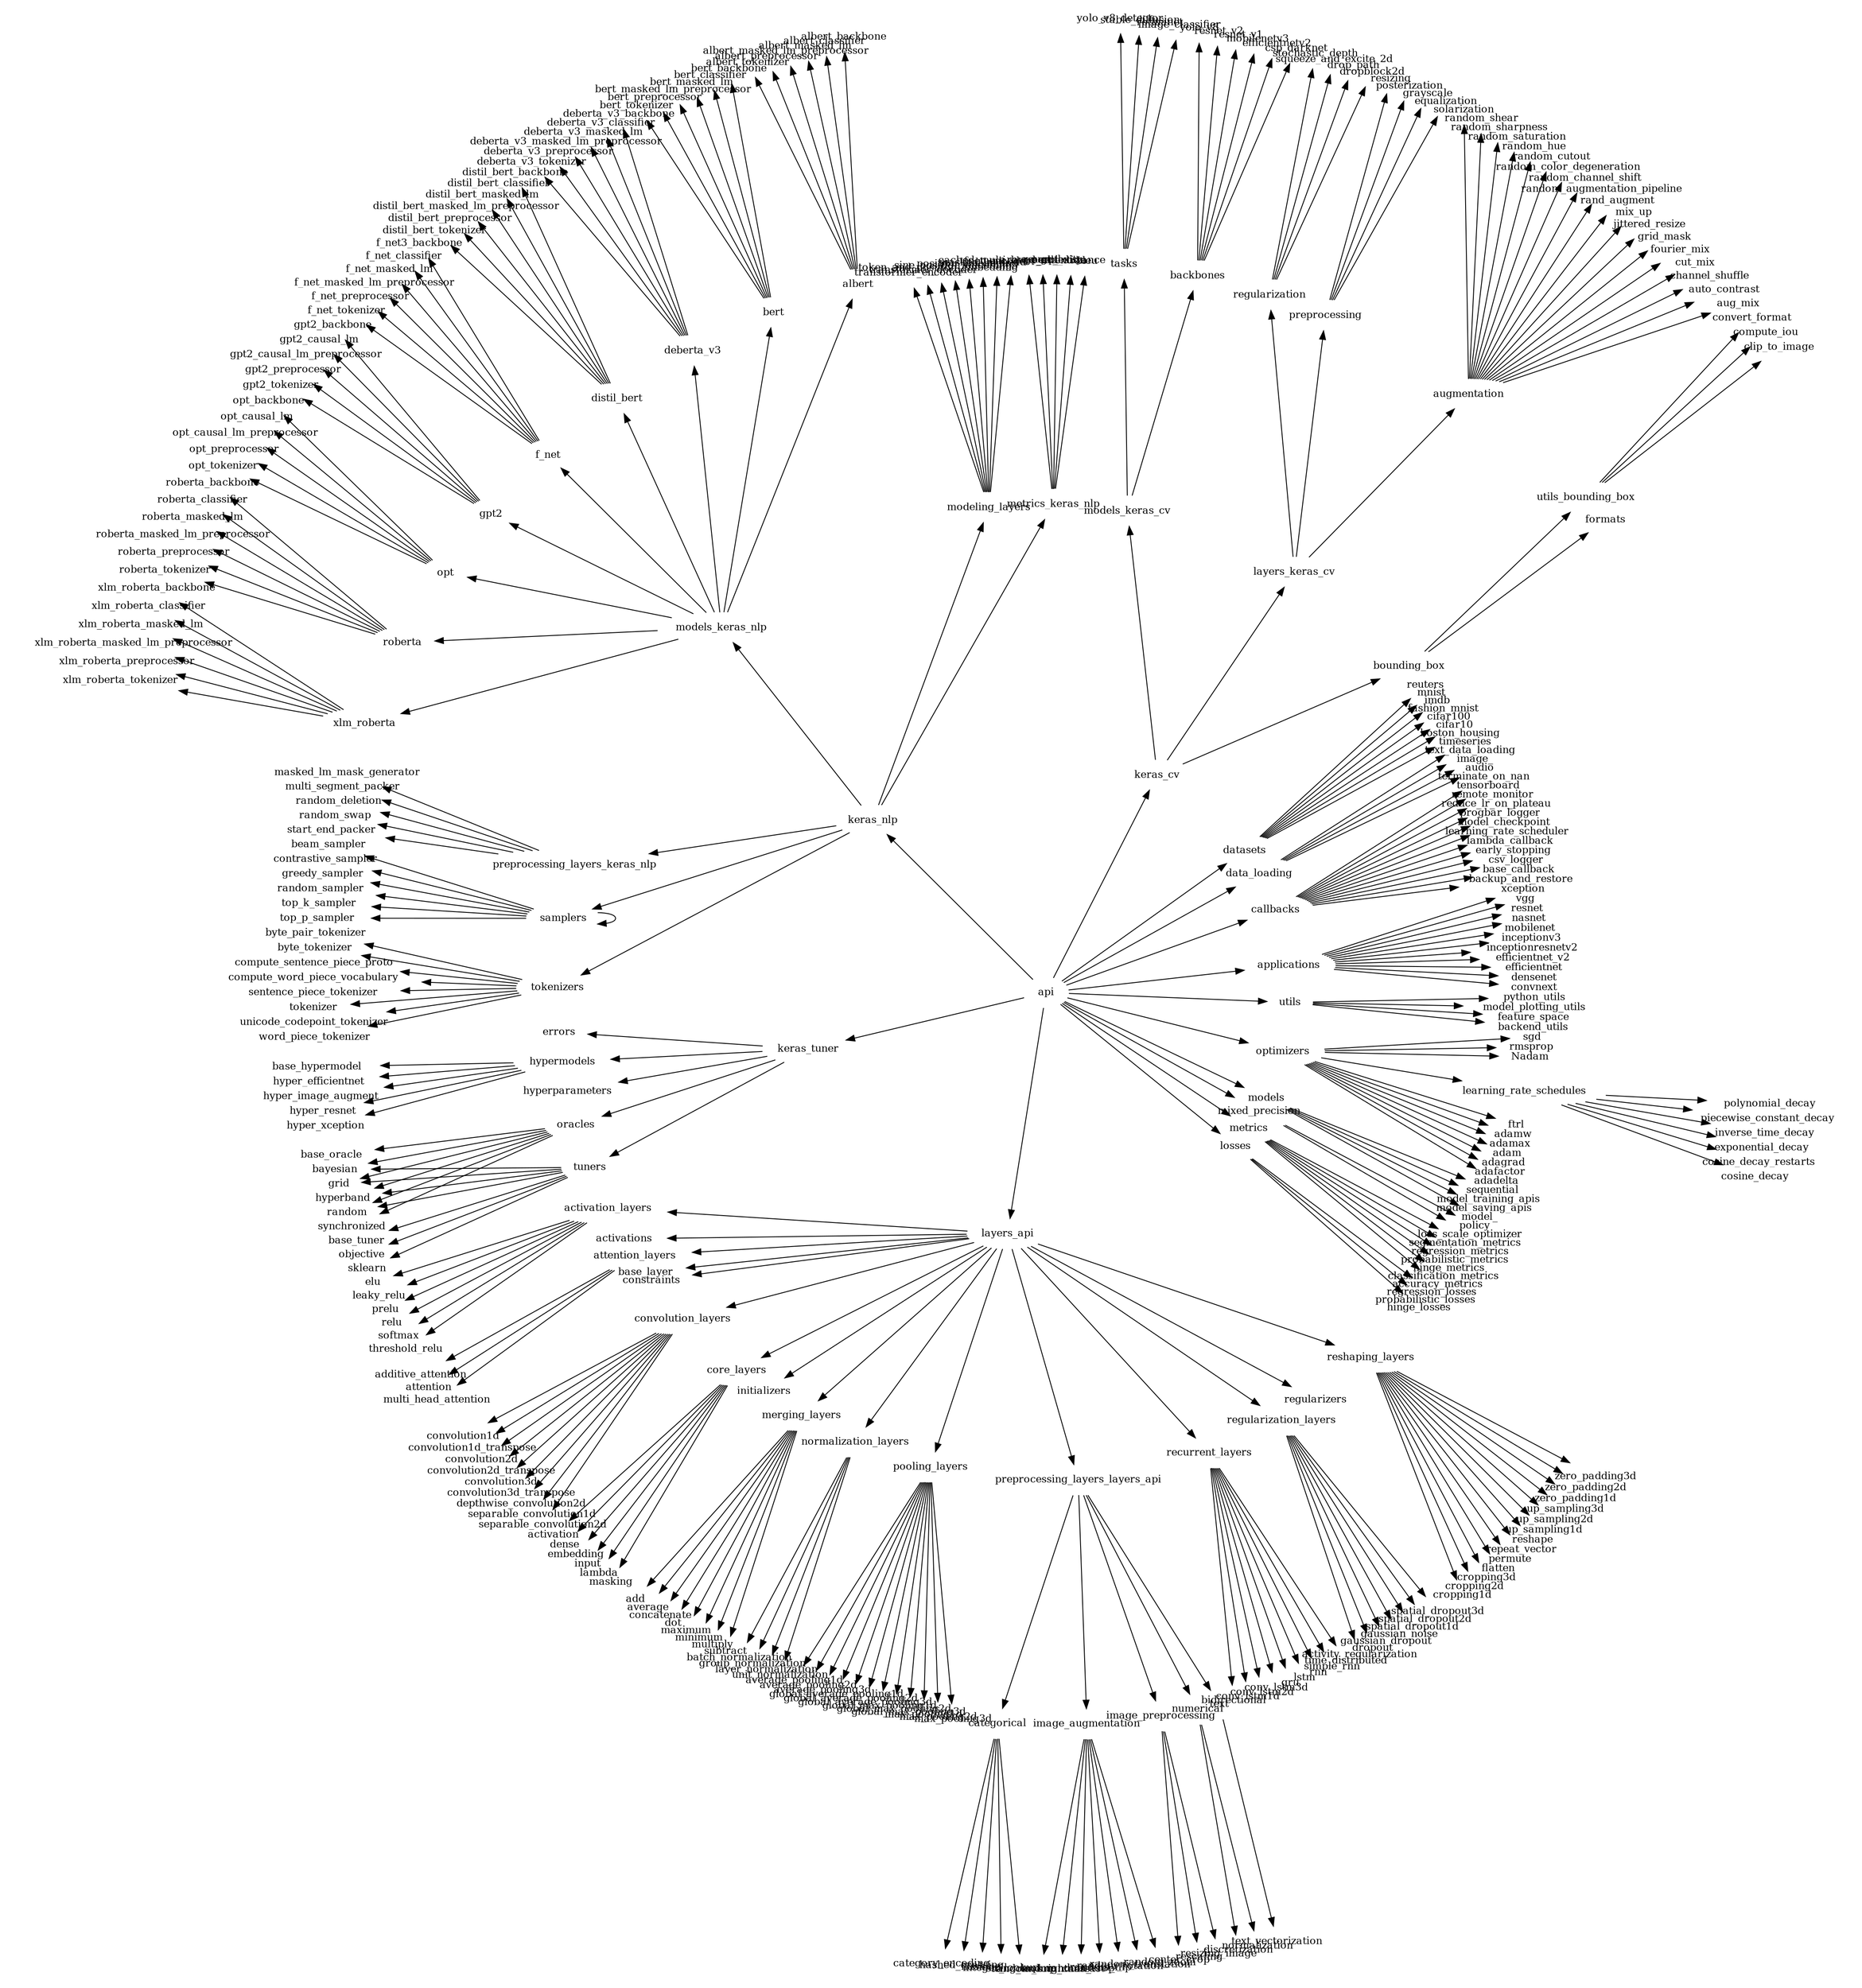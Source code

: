 digraph keras {
// Some renaming was done (mostly by adding suffixes)
// to avoid name collisions

layout=twopi;

ranksep=4;
ratio=auto;

accuracy_metrics [color=none,fontsize=12];
activation [color=none,fontsize=12];
activation_layers [color=none,fontsize=12];
activations [color=none,fontsize=12];
activity_regularization [color=none,fontsize=12];
adadelta [color=none,fontsize=12];
adafactor [color=none,fontsize=12];
adagrad [color=none,fontsize=12];
adam [color=none,fontsize=12];
adamax [color=none,fontsize=12];
adamw [color=none,fontsize=12];
add [color=none,fontsize=12];
additive_attention [color=none,fontsize=12];
albert [color=none,fontsize=12];
albert_backbone [color=none,fontsize=12];
albert_classifier [color=none,fontsize=12];
albert_masked_lm [color=none,fontsize=12];
albert_masked_lm_preprocessor [color=none,fontsize=12];
albert_preprocessor [color=none,fontsize=12];
albert_tokenizer [color=none,fontsize=12];
api [color=none,fontsize=12];
applications [color=none,fontsize=12];
attention [color=none,fontsize=12];
attention_layers [color=none,fontsize=12];
audio [color=none,fontsize=12];
augmentation [color=none,fontsize=12];
aug_mix [color=none,fontsize=12];
auto_contrast [color=none,fontsize=12];
average [color=none,fontsize=12];
average_pooling1d [color=none,fontsize=12];
average_pooling2d [color=none,fontsize=12];
average_pooling3d [color=none,fontsize=12];
backbones [color=none,fontsize=12];
backend_utils [color=none,fontsize=12];
backup_and_restore [color=none,fontsize=12];
base_callback [color=none,fontsize=12];
base_hypermodel [color=none,fontsize=12];
base_layer [color=none,fontsize=12];
base_oracle [color=none,fontsize=12];
base_tuner [color=none,fontsize=12];
batch_normalization [color=none,fontsize=12];
bayesian [color=none,fontsize=12];
beam_sampler [color=none,fontsize=12];
bert [color=none,fontsize=12];
bert_backbone [color=none,fontsize=12];
bert_classifier [color=none,fontsize=12];
bert_masked_lm [color=none,fontsize=12];
bert_masked_lm_preprocessor [color=none,fontsize=12];
bert_preprocessor [color=none,fontsize=12];
bert_tokenizer [color=none,fontsize=12];
bidirectional [color=none,fontsize=12];
bleu [color=none,fontsize=12];
boston_housing [color=none,fontsize=12];
bounding_box [color=none,fontsize=12];
byte_pair_tokenizer [color=none,fontsize=12];
byte_tokenizer [color=none,fontsize=12];
cached_multi_head_attention [color=none,fontsize=12];
callbacks [color=none,fontsize=12];
categorical [color=none,fontsize=12];
category_encoding [color=none,fontsize=12];
center_crop [color=none,fontsize=12];
channel_shuffle [color=none,fontsize=12];
cifar10 [color=none,fontsize=12];
cifar100 [color=none,fontsize=12];
classification_metrics [color=none,fontsize=12];
clip_to_image [color=none,fontsize=12];
compute_iou [color=none,fontsize=12];
compute_sentence_piece_proto [color=none,fontsize=12];
compute_word_piece_vocabulary [color=none,fontsize=12];
concatenate [color=none,fontsize=12];
constraints [color=none,fontsize=12];
contrastive_sampler [color=none,fontsize=12];
convert_format [color=none,fontsize=12];
conv_lstm1d [color=none,fontsize=12];
conv_lstm2d [color=none,fontsize=12];
conv_lstm3d [color=none,fontsize=12];
convnext [color=none,fontsize=12];
convolution1d [color=none,fontsize=12];
convolution1d_transpose [color=none,fontsize=12];
convolution2d [color=none,fontsize=12];
convolution2d_transpose [color=none,fontsize=12];
convolution3d [color=none,fontsize=12];
convolution3d_transpose [color=none,fontsize=12];
convolution_layers [color=none,fontsize=12];
core_layers [color=none,fontsize=12];
cosine_decay [color=none,fontsize=12];
cosine_decay_restarts [color=none,fontsize=12];
cropping1d [color=none,fontsize=12];
cropping2d [color=none,fontsize=12];
cropping3d [color=none,fontsize=12];
csp_darknet [color=none,fontsize=12];
csv_logger [color=none,fontsize=12];
cut_mix [color=none,fontsize=12];
data_loading [color=none,fontsize=12];
datasets [color=none,fontsize=12];
deberta_v3 [color=none,fontsize=12];
deberta_v3_backbone [color=none,fontsize=12];
deberta_v3_classifier [color=none,fontsize=12];
deberta_v3_masked_lm [color=none,fontsize=12];
deberta_v3_masked_lm_preprocessor [color=none,fontsize=12];
deberta_v3_preprocessor [color=none,fontsize=12];
deberta_v3_tokenizer [color=none,fontsize=12];
dense [color=none,fontsize=12];
densenet [color=none,fontsize=12];
depthwise_convolution2d [color=none,fontsize=12];
discretization [color=none,fontsize=12];
distil_bert [color=none,fontsize=12];
distil_bert_backbone [color=none,fontsize=12];
distil_bert_classifier [color=none,fontsize=12];
distil_bert_masked_lm [color=none,fontsize=12];
distil_bert_masked_lm_preprocessor [color=none,fontsize=12];
distil_bert_preprocessor [color=none,fontsize=12];
distil_bert_tokenizer [color=none,fontsize=12];
dot [color=none,fontsize=12];
dropblock2d [color=none,fontsize=12];
dropout [color=none,fontsize=12];
drop_path [color=none,fontsize=12];
early_stopping [color=none,fontsize=12];
edit_distance [color=none,fontsize=12];
efficientnet [color=none,fontsize=12];
efficientnet_v2 [color=none,fontsize=12];
efficientnetv2 [color=none,fontsize=12];
elu [color=none,fontsize=12];
embedding [color=none,fontsize=12];
equalization [color=none,fontsize=12];
errors [color=none,fontsize=12];
exponential_decay [color=none,fontsize=12];
fashion_mnist [color=none,fontsize=12];
feature_space [color=none,fontsize=12];
flatten [color=none,fontsize=12];
f_net [color=none,fontsize=12];
f_net3_backbone [color=none,fontsize=12];
f_net_classifier [color=none,fontsize=12];
fnet_encoder [color=none,fontsize=12];
f_net_masked_lm [color=none,fontsize=12];
f_net_masked_lm_preprocessor [color=none,fontsize=12];
f_net_preprocessor [color=none,fontsize=12];
f_net_tokenizer [color=none,fontsize=12];
formats [color=none,fontsize=12];
fourier_mix [color=none,fontsize=12];
ftrl [color=none,fontsize=12];
gaussian_dropout [color=none,fontsize=12];
gaussian_noise [color=none,fontsize=12];
global_average_pooling1d [color=none,fontsize=12];
global_average_pooling2d [color=none,fontsize=12];
global_average_pooling3d [color=none,fontsize=12];
global_max_pooling1d [color=none,fontsize=12];
global_max_pooling2d [color=none,fontsize=12];
global_max_pooling3d [color=none,fontsize=12];
gpt2 [color=none,fontsize=12];
gpt2_backbone [color=none,fontsize=12];
gpt2_causal_lm [color=none,fontsize=12];
gpt2_causal_lm_preprocessor [color=none,fontsize=12];
gpt2_preprocessor [color=none,fontsize=12];
gpt2_tokenizer [color=none,fontsize=12];
grayscale [color=none,fontsize=12];
greedy_sampler [color=none,fontsize=12];
grid [color=none,fontsize=12];
grid_mask [color=none,fontsize=12];
group_normalization [color=none,fontsize=12];
gru [color=none,fontsize=12];
hashed_crossing [color=none,fontsize=12];
hashing [color=none,fontsize=12];
hinge_losses [color=none,fontsize=12];
hinge_metrics [color=none,fontsize=12];
hyperband [color=none,fontsize=12];
hyper_efficientnet [color=none,fontsize=12];
hyper_image_augment [color=none,fontsize=12];
hypermodels [color=none,fontsize=12];
hyperparameters [color=none,fontsize=12];
hyper_resnet [color=none,fontsize=12];
hyper_xception [color=none,fontsize=12];
image_ [color=none,fontsize=12];
image_augmentation [color=none,fontsize=12];
image_classifier [color=none,fontsize=12];
image_preprocessing [color=none,fontsize=12];
imdb [color=none,fontsize=12];
inceptionresnetv2 [color=none,fontsize=12];
inceptionv3 [color=none,fontsize=12];
initializers [color=none,fontsize=12];
input [color=none,fontsize=12];
integer_lookup [color=none,fontsize=12];
inverse_time_decay [color=none,fontsize=12];
jittered_resize [color=none,fontsize=12];
keras_cv [color=none,fontsize=12];
keras_nlp [color=none,fontsize=12];
keras_tuner [color=none,fontsize=12];
lambda [color=none,fontsize=12];
lambda_callback [color=none,fontsize=12];
layer_normalization [color=none,fontsize=12];
layers_api [color=none,fontsize=12];
layers_keras_cv [color=none,fontsize=12];
leaky_relu [color=none,fontsize=12];
learning_rate_scheduler [color=none,fontsize=12];
learning_rate_schedules [color=none,fontsize=12];
losses [color=none,fontsize=12];
loss_scale_optimizer [color=none,fontsize=12];
lstm [color=none,fontsize=12];
masked_lm_head [color=none,fontsize=12];
masked_lm_mask_generator [color=none,fontsize=12];
masking [color=none,fontsize=12];
maximum [color=none,fontsize=12];
max_pooling1d [color=none,fontsize=12];
max_pooling2d [color=none,fontsize=12];
max_pooling3d [color=none,fontsize=12];
merging_layers [color=none,fontsize=12];
metrics [color=none,fontsize=12];
metrics_keras_nlp [color=none,fontsize=12];
minimum [color=none,fontsize=12];
mixed_precision [color=none,fontsize=12];
mix_up [color=none,fontsize=12];
mnist [color=none,fontsize=12];
mobilenet [color=none,fontsize=12];
mobilenetv3 [color=none,fontsize=12];
model_ [color=none,fontsize=12];
model_checkpoint [color=none,fontsize=12];
modeling_layers [color=none,fontsize=12];
model_plotting_utils [color=none,fontsize=12];
models [color=none,fontsize=12];
models_keras_cv [color=none,fontsize=12];
models_keras_nlp [color=none,fontsize=12];
model_saving_apis [color=none,fontsize=12];
model_training_apis [color=none,fontsize=12];
multi_head_attention [color=none,fontsize=12];
multiply [color=none,fontsize=12];
multi_segment_packer [color=none,fontsize=12];
Nadam [color=none,fontsize=12];
nasnet [color=none,fontsize=12];
normalization [color=none,fontsize=12];
normalization_layers [color=none,fontsize=12];
numerical [color=none,fontsize=12];
objective [color=none,fontsize=12];
opt [color=none,fontsize=12];
opt_backbone [color=none,fontsize=12];
opt_causal_lm [color=none,fontsize=12];
opt_causal_lm_preprocessor [color=none,fontsize=12];
optimizers [color=none,fontsize=12];
opt_preprocessor [color=none,fontsize=12];
opt_tokenizer [color=none,fontsize=12];
oracles [color=none,fontsize=12];
permute [color=none,fontsize=12];
perplexity [color=none,fontsize=12];
piecewise_constant_decay [color=none,fontsize=12];
policy [color=none,fontsize=12];
polynomial_decay [color=none,fontsize=12];
pooling_layers [color=none,fontsize=12];
position_embedding [color=none,fontsize=12];
posterization [color=none,fontsize=12];
prelu [color=none,fontsize=12];
preprocessing [color=none,fontsize=12];
preprocessing_layers_keras_nlp [color=none,fontsize=12];
preprocessing_layers_layers_api [color=none,fontsize=12];
probabilistic_losses [color=none,fontsize=12];
probabilistic_metrics [color=none,fontsize=12];
progbar_logger [color=none,fontsize=12];
python_utils [color=none,fontsize=12];
rand_augment [color=none,fontsize=12];
random [color=none,fontsize=12];
random_augmentation_pipeline [color=none,fontsize=12];
random_brightness [color=none,fontsize=12];
random_channel_shift [color=none,fontsize=12];
random_color_degeneration [color=none,fontsize=12];
random_contrast [color=none,fontsize=12];
random_crop [color=none,fontsize=12];
random_cutout [color=none,fontsize=12];
random_deletion [color=none,fontsize=12];
random_flip [color=none,fontsize=12];
random_hue [color=none,fontsize=12];
random_rotation [color=none,fontsize=12];
random_sampler [color=none,fontsize=12];
random_saturation [color=none,fontsize=12];
random_sharpness [color=none,fontsize=12];
random_shear [color=none,fontsize=12];
random_swap [color=none,fontsize=12];
random_translation [color=none,fontsize=12];
random_zoom [color=none,fontsize=12];
recurrent_layers [color=none,fontsize=12];
reduce_lr_on_plateau [color=none,fontsize=12];
regression_losses [color=none,fontsize=12];
regression_metrics [color=none,fontsize=12];
regularization [color=none,fontsize=12];
regularization_layers [color=none,fontsize=12];
regularizers [color=none,fontsize=12];
relu [color=none,fontsize=12];
remote_monitor [color=none,fontsize=12];
repeat_vector [color=none,fontsize=12];
rescaling [color=none,fontsize=12];
reshape [color=none,fontsize=12];
reshaping_layers [color=none,fontsize=12];
resizing [color=none,fontsize=12];
resizing_image [color=none,fontsize=12];
resnet [color=none,fontsize=12];
resnet_v1 [color=none,fontsize=12];
resnet_v2 [color=none,fontsize=12];
retinanet [color=none,fontsize=12];
reuters [color=none,fontsize=12];
rmsprop [color=none,fontsize=12];
rnn [color=none,fontsize=12];
roberta [color=none,fontsize=12];
roberta_backbone [color=none,fontsize=12];
roberta_classifier [color=none,fontsize=12];
roberta_masked_lm [color=none,fontsize=12];
roberta_masked_lm_preprocessor [color=none,fontsize=12];
roberta_preprocessor [color=none,fontsize=12];
roberta_tokenizer [color=none,fontsize=12];
rouge_l [color=none,fontsize=12];
rouge_n [color=none,fontsize=12];
samplers [color=none,fontsize=12];
segmentation_metrics [color=none,fontsize=12];
sentence_piece_tokenizer [color=none,fontsize=12];
separable_convolution1d [color=none,fontsize=12];
separable_convolution2d [color=none,fontsize=12];
sequential [color=none,fontsize=12];
sgd [color=none,fontsize=12];
simple_rnn [color=none,fontsize=12];
sine_position_encoding [color=none,fontsize=12];
sklearn [color=none,fontsize=12];
softmax [color=none,fontsize=12];
solarization [color=none,fontsize=12];
spatial_dropout1d [color=none,fontsize=12];
spatial_dropout2d [color=none,fontsize=12];
spatial_dropout3d [color=none,fontsize=12];
squeeze_and_excite_2d [color=none,fontsize=12];
stable_diffusion [color=none,fontsize=12];
start_end_packer [color=none,fontsize=12];
stochastic_depth [color=none,fontsize=12];
string_lookup [color=none,fontsize=12];
subtract [color=none,fontsize=12];
synchronized [color=none,fontsize=12];
tasks [color=none,fontsize=12];
tensorboard [color=none,fontsize=12];
terminate_on_nan [color=none,fontsize=12];
text [color=none,fontsize=12];
text_data_loading [color=none,fontsize=12];
text_vectorization [color=none,fontsize=12];
threshold_relu [color=none,fontsize=12];
time_distributed [color=none,fontsize=12];
timeseries [color=none,fontsize=12];
token_and_position_embedding [color=none,fontsize=12];
tokenizer [color=none,fontsize=12];
tokenizers [color=none,fontsize=12];
top_k_sampler [color=none,fontsize=12];
top_p_sampler [color=none,fontsize=12];
transformer_decoder [color=none,fontsize=12];
transformer_encoder [color=none,fontsize=12];
tuners [color=none,fontsize=12];
unicode_codepoint_tokenizer [color=none,fontsize=12];
unit_normalization [color=none,fontsize=12];
up_sampling1d [color=none,fontsize=12];
up_sampling2d [color=none,fontsize=12];
up_sampling3d [color=none,fontsize=12];
utils [color=none,fontsize=12];
utils_bounding_box [color=none,fontsize=12];
vgg [color=none,fontsize=12];
word_piece_tokenizer [color=none,fontsize=12];
xception [color=none,fontsize=12];
xlm_roberta [color=none,fontsize=12];
xlm_roberta_backbone [color=none,fontsize=12];
xlm_roberta_classifier [color=none,fontsize=12];
xlm_roberta_masked_lm [color=none,fontsize=12];
xlm_roberta_masked_lm_preprocessor [color=none,fontsize=12];
xlm_roberta_preprocessor [color=none,fontsize=12];
xlm_roberta_tokenizer [color=none,fontsize=12];
yolo_v8 [color=none,fontsize=12];
yolo_v8_detector [color=none,fontsize=12];
zero_padding1d [color=none,fontsize=12];
zero_padding2d [color=none,fontsize=12];
zero_padding3d [color=none,fontsize=12];

activation_layers -> elu [weight=2];
activation_layers -> leaky_relu [weight=2];
activation_layers -> prelu [weight=2];
activation_layers -> relu [weight=2];
activation_layers -> softmax [weight=2];
activation_layers -> threshold_relu [weight=2];
albert -> albert_backbone [weight=1];
albert -> albert_classifier [weight=1];
albert -> albert_masked_lm_preprocessor [weight=1];
albert -> albert_masked_lm [weight=1];
albert -> albert_preprocessor [weight=1];
albert -> albert_tokenizer [weight=1];
api -> applications [weight=4];
api -> callbacks [weight=4];
api -> data_loading [weight=4];
api -> datasets [weight=4];
api -> keras_cv [weight=4];
api -> keras_nlp [weight=4];
api -> keras_tuner [weight=4];
api -> layers_api [weight=4];
api -> losses [weight=4];
api -> metrics [weight=4];
api -> mixed_precision [weight=4];
api -> models [weight=4];
api -> optimizers [weight=4];
api -> utils [weight=4];
applications -> convnext [weight=3];
applications -> densenet [weight=3];
applications -> efficientnet_v2 [weight=3];
applications -> efficientnet [weight=3];
applications -> inceptionresnetv2 [weight=3];
applications -> inceptionv3 [weight=3];
applications -> mobilenet [weight=3];
applications -> nasnet [weight=3];
applications -> resnet [weight=3];
applications -> vgg [weight=3];
applications -> xception [weight=3];
attention_layers -> additive_attention [weight=2];
attention_layers -> attention [weight=2];
attention_layers -> multi_head_attention [weight=2];
augmentation -> aug_mix [weight=1];
augmentation -> auto_contrast [weight=1];
augmentation -> channel_shuffle [weight=1];
augmentation -> cut_mix [weight=1];
augmentation -> fourier_mix [weight=1];
augmentation -> grid_mask [weight=1];
augmentation -> jittered_resize [weight=1];
augmentation -> mix_up [weight=1];
augmentation -> rand_augment [weight=1];
augmentation -> random_augmentation_pipeline [weight=1];
augmentation -> random_channel_shift [weight=1];
augmentation -> random_color_degeneration [weight=1];
augmentation -> random_cutout [weight=1];
augmentation -> random_hue [weight=1];
augmentation -> random_saturation [weight=1];
augmentation -> random_sharpness [weight=1];
augmentation -> random_shear [weight=1];
augmentation -> solarization [weight=1];
backbones -> csp_darknet [weight=1];
backbones -> efficientnetv2 [weight=1];
backbones -> mobilenetv3 [weight=1];
backbones -> resnet_v1 [weight=1];
backbones -> resnet_v2 [weight=1];
backbones -> yolo_v8 [weight=1];
bert -> bert_backbone [weight=1];
bert -> bert_classifier [weight=1];
bert -> bert_masked_lm_preprocessor [weight=1];
bert -> bert_masked_lm [weight=1];
bert -> bert_preprocessor [weight=1];
bert -> bert_tokenizer [weight=1];
bounding_box -> formats [weight=2];
bounding_box -> utils_bounding_box [weight=2];
callbacks -> backup_and_restore [weight=3];
callbacks -> base_callback [weight=3];
callbacks -> csv_logger [weight=3];
callbacks -> early_stopping [weight=3];
callbacks -> lambda_callback [weight=3];
callbacks -> learning_rate_scheduler [weight=3];
callbacks -> model_checkpoint [weight=3];
callbacks -> progbar_logger [weight=3];
callbacks -> reduce_lr_on_plateau [weight=3];
callbacks -> remote_monitor [weight=3];
callbacks -> tensorboard [weight=3];
callbacks -> terminate_on_nan [weight=3];
categorical -> category_encoding [weight=1];
categorical -> hashed_crossing [weight=1];
categorical -> hashing [weight=1];
categorical -> integer_lookup [weight=1];
categorical -> string_lookup [weight=1];
convolution_layers -> convolution1d_transpose [weight=2];
convolution_layers -> convolution1d [weight=2];
convolution_layers -> convolution2d_transpose [weight=2];
convolution_layers -> convolution2d [weight=2];
convolution_layers -> convolution3d_transpose [weight=2];
convolution_layers -> convolution3d [weight=2];
convolution_layers -> depthwise_convolution2d [weight=2];
convolution_layers -> separable_convolution1d [weight=2];
convolution_layers -> separable_convolution2d [weight=2];
core_layers -> activation [weight=2];
core_layers -> dense [weight=2];
core_layers -> embedding [weight=2];
core_layers -> input [weight=2];
core_layers -> lambda [weight=2];
core_layers -> masking [weight=2];
data_loading -> audio [weight=3];
data_loading -> image_ [weight=3];
data_loading -> text_data_loading [weight=3];
data_loading -> timeseries [weight=3];
datasets -> boston_housing [weight=3];
datasets -> cifar100 [weight=3];
datasets -> cifar10 [weight=3];
datasets -> fashion_mnist [weight=3];
datasets -> imdb [weight=3];
datasets -> mnist [weight=3];
datasets -> reuters [weight=3];
deberta_v3 -> deberta_v3_backbone [weight=1];
deberta_v3 -> deberta_v3_classifier [weight=1];
deberta_v3 -> deberta_v3_masked_lm_preprocessor [weight=1];
deberta_v3 -> deberta_v3_masked_lm [weight=1];
deberta_v3 -> deberta_v3_preprocessor [weight=1];
deberta_v3 -> deberta_v3_tokenizer [weight=1];
distil_bert -> distil_bert_backbone [weight=1];
distil_bert -> distil_bert_classifier [weight=1];
distil_bert -> distil_bert_masked_lm_preprocessor [weight=1];
distil_bert -> distil_bert_masked_lm [weight=1];
distil_bert -> distil_bert_preprocessor [weight=1];
distil_bert -> distil_bert_tokenizer [weight=1];
f_net -> f_net3_backbone [weight=1];
f_net -> f_net_classifier [weight=1];
f_net -> f_net_masked_lm_preprocessor [weight=1];
f_net -> f_net_masked_lm [weight=1];
f_net -> f_net_preprocessor [weight=1];
f_net -> f_net_tokenizer [weight=1];
gpt2 -> gpt2_backbone [weight=1];
gpt2 -> gpt2_causal_lm_preprocessor [weight=1];
gpt2 -> gpt2_causal_lm [weight=1];
gpt2 -> gpt2_preprocessor [weight=1];
gpt2 -> gpt2_tokenizer [weight=1];
hypermodels -> base_hypermodel [weight=2];
hypermodels -> hyper_efficientnet [weight=2];
hypermodels -> hyper_image_augment [weight=2];
hypermodels -> hyper_resnet [weight=2];
hypermodels -> hyper_xception [weight=2];
image_augmentation -> random_brightness [weight=1];
image_augmentation -> random_contrast [weight=1];
image_augmentation -> random_crop [weight=1];
image_augmentation -> random_flip [weight=1];
image_augmentation -> random_rotation [weight=1];
image_augmentation -> random_translation [weight=1];
image_augmentation -> random_zoom [weight=1];
image_preprocessing -> center_crop [weight=1];
image_preprocessing -> rescaling [weight=1];
image_preprocessing -> resizing_image [weight=1];
keras_cv -> bounding_box [weight=3];
keras_cv -> layers_keras_cv [weight=3];
keras_cv -> models_keras_cv [weight=3];
keras_nlp -> metrics_keras_nlp [weight=3];
keras_nlp -> modeling_layers [weight=3];
keras_nlp -> models_keras_nlp [weight=3];
keras_nlp -> preprocessing_layers_keras_nlp [weight=3];
keras_nlp -> samplers [weight=3];
keras_nlp -> tokenizers [weight=3];
keras_tuner -> errors [weight=3];
keras_tuner -> hypermodels [weight=3];
keras_tuner -> hyperparameters [weight=3];
keras_tuner -> oracles [weight=3];
keras_tuner -> tuners [weight=3];
layers_api -> activation_layers [weight=3];
layers_api -> activations [weight=3];
layers_api -> attention_layers [weight=3];
layers_api -> base_layer [weight=3];
layers_api -> constraints [weight=3];
layers_api -> convolution_layers [weight=3];
layers_api -> core_layers [weight=3];
layers_api -> initializers [weight=3];
layers_api -> merging_layers [weight=3];
layers_api -> normalization_layers [weight=3];
layers_api -> pooling_layers [weight=3];
layers_api -> preprocessing_layers_layers_api [weight=3];
layers_api -> recurrent_layers [weight=3];
layers_api -> regularization_layers [weight=3];
layers_api -> regularizers [weight=3];
layers_api -> reshaping_layers [weight=3];
layers_keras_cv -> augmentation [weight=2];
layers_keras_cv -> preprocessing [weight=2];
layers_keras_cv -> regularization [weight=2];
learning_rate_schedules -> cosine_decay_restarts [weight=2];
learning_rate_schedules -> cosine_decay [weight=2];
learning_rate_schedules -> exponential_decay [weight=2];
learning_rate_schedules -> inverse_time_decay [weight=2];
learning_rate_schedules -> piecewise_constant_decay [weight=2];
learning_rate_schedules -> polynomial_decay [weight=2];
losses -> hinge_losses [weight=3];
losses -> probabilistic_losses [weight=3];
losses -> regression_losses [weight=3];
merging_layers -> add [weight=2];
merging_layers -> average [weight=2];
merging_layers -> concatenate [weight=2];
merging_layers -> dot [weight=2];
merging_layers -> maximum [weight=2];
merging_layers -> minimum [weight=2];
merging_layers -> multiply [weight=2];
merging_layers -> subtract [weight=2];
metrics -> accuracy_metrics [weight=3];
metrics -> classification_metrics [weight=3];
metrics -> hinge_metrics [weight=3];
metrics -> probabilistic_metrics [weight=3];
metrics -> regression_metrics [weight=3];
metrics -> segmentation_metrics [weight=3];
metrics_keras_nlp -> bleu [weight=2];
metrics_keras_nlp -> edit_distance [weight=2];
metrics_keras_nlp -> perplexity [weight=2];
metrics_keras_nlp -> rouge_l [weight=2];
metrics_keras_nlp -> rouge_n [weight=2];
mixed_precision -> loss_scale_optimizer [weight=3];
mixed_precision -> policy [weight=3];
modeling_layers -> cached_multi_head_attention [weight=2];
modeling_layers -> fnet_encoder [weight=2];
modeling_layers -> masked_lm_head [weight=2];
modeling_layers -> position_embedding [weight=2];
modeling_layers -> sine_position_encoding [weight=2];
modeling_layers -> token_and_position_embedding [weight=2];
modeling_layers -> transformer_decoder [weight=2];
modeling_layers -> transformer_encoder [weight=2];
models_keras_cv -> backbones [weight=2];
models_keras_cv -> tasks [weight=2];
models_keras_nlp -> albert [weight=2];
models_keras_nlp -> bert [weight=2];
models_keras_nlp -> deberta_v3 [weight=2];
models_keras_nlp -> distil_bert [weight=2];
models_keras_nlp -> f_net [weight=2];
models_keras_nlp -> gpt2 [weight=2];
models_keras_nlp -> opt [weight=2];
models_keras_nlp -> roberta [weight=2];
models_keras_nlp -> xlm_roberta [weight=2];
models -> model_saving_apis [weight=3];
models -> model_training_apis [weight=3];
models -> model_ [weight=3];
models -> sequential [weight=3];
normalization_layers -> batch_normalization [weight=2];
normalization_layers -> group_normalization [weight=2];
normalization_layers -> layer_normalization [weight=2];
normalization_layers -> unit_normalization [weight=2];
numerical -> discretization [weight=1];
numerical -> normalization [weight=1];
optimizers -> adadelta [weight=3];
optimizers -> adafactor [weight=3];
optimizers -> adagrad [weight=3];
optimizers -> adamax [weight=3];
optimizers -> adam [weight=3];
optimizers -> adamw [weight=3];
optimizers -> ftrl [weight=3];
optimizers -> learning_rate_schedules [weight=3];
optimizers -> Nadam [weight=3];
optimizers -> rmsprop [weight=3];
optimizers -> sgd [weight=3];
opt -> opt_backbone [weight=1];
opt -> opt_causal_lm_preprocessor [weight=1];
opt -> opt_causal_lm [weight=1];
opt -> opt_preprocessor [weight=1];
opt -> opt_tokenizer [weight=1];
oracles -> base_oracle [weight=2];
oracles -> bayesian [weight=2];
oracles -> grid [weight=2];
oracles -> hyperband [weight=2];
oracles -> random [weight=2];
oracles -> synchronized [weight=2];
pooling_layers -> average_pooling1d [weight=2];
pooling_layers -> average_pooling2d [weight=2];
pooling_layers -> average_pooling3d [weight=2];
pooling_layers -> global_average_pooling1d [weight=2];
pooling_layers -> global_average_pooling2d [weight=2];
pooling_layers -> global_average_pooling3d [weight=2];
pooling_layers -> global_max_pooling1d [weight=2];
pooling_layers -> global_max_pooling2d [weight=2];
pooling_layers -> global_max_pooling3d [weight=2];
pooling_layers -> max_pooling1d [weight=2];
pooling_layers -> max_pooling2d [weight=2];
pooling_layers -> max_pooling3d [weight=2];
preprocessing -> equalization [weight=1];
preprocessing -> grayscale [weight=1];
preprocessing_layers_layers_api -> categorical [weight=2];
preprocessing_layers_layers_api -> image_augmentation [weight=2];
preprocessing_layers_layers_api -> image_preprocessing [weight=2];
preprocessing_layers_layers_api -> numerical [weight=2];
preprocessing_layers_layers_api -> text [weight=2];
preprocessing_layers_keras_nlp -> masked_lm_mask_generator [weight=2];
preprocessing_layers_keras_nlp -> multi_segment_packer [weight=2];
preprocessing_layers_keras_nlp -> random_deletion [weight=2];
preprocessing_layers_keras_nlp -> random_swap [weight=2];
preprocessing_layers_keras_nlp -> start_end_packer [weight=2];
preprocessing -> posterization [weight=1];
preprocessing -> resizing [weight=1];
recurrent_layers -> bidirectional [weight=2];
recurrent_layers -> conv_lstm1d [weight=2];
recurrent_layers -> conv_lstm2d [weight=2];
recurrent_layers -> conv_lstm3d [weight=2];
recurrent_layers -> gru [weight=2];
recurrent_layers -> lstm [weight=2];
recurrent_layers -> rnn [weight=2];
recurrent_layers -> simple_rnn [weight=2];
recurrent_layers -> time_distributed [weight=2];
regularization -> dropblock2d [weight=1];
regularization -> drop_path [weight=1];
regularization_layers -> activity_regularization [weight=2];
regularization_layers -> dropout [weight=2];
regularization_layers -> gaussian_dropout [weight=2];
regularization_layers -> gaussian_noise [weight=2];
regularization_layers -> spatial_dropout1d [weight=2];
regularization_layers -> spatial_dropout2d [weight=2];
regularization_layers -> spatial_dropout3d [weight=2];
regularization -> squeeze_and_excite_2d [weight=1];
regularization -> stochastic_depth [weight=1];
reshaping_layers -> cropping1d [weight=2];
reshaping_layers -> cropping2d [weight=2];
reshaping_layers -> cropping3d [weight=2];
reshaping_layers -> flatten [weight=2];
reshaping_layers -> permute [weight=2];
reshaping_layers -> repeat_vector [weight=2];
reshaping_layers -> reshape [weight=2];
reshaping_layers -> up_sampling1d [weight=2];
reshaping_layers -> up_sampling2d [weight=2];
reshaping_layers -> up_sampling3d [weight=2];
reshaping_layers -> zero_padding1d [weight=2];
reshaping_layers -> zero_padding2d [weight=2];
reshaping_layers -> zero_padding3d [weight=2];
roberta -> roberta_backbone [weight=1];
roberta -> roberta_classifier [weight=1];
roberta -> roberta_masked_lm_preprocessor [weight=1];
roberta -> roberta_masked_lm [weight=1];
roberta -> roberta_preprocessor [weight=1];
roberta -> roberta_tokenizer [weight=1];
samplers -> beam_sampler [weight=2];
samplers -> contrastive_sampler [weight=2];
samplers -> greedy_sampler [weight=2];
samplers -> random_sampler [weight=2];
samplers -> samplers [weight=2];
samplers -> top_k_sampler [weight=2];
samplers -> top_p_sampler [weight=2];
tasks -> image_classifier [weight=1];
tasks -> retinanet [weight=1];
tasks -> stable_diffusion [weight=1];
tasks -> yolo_v8_detector [weight=1];
text -> text_vectorization [weight=1];
tokenizers -> byte_pair_tokenizer [weight=2];
tokenizers -> byte_tokenizer [weight=2];
tokenizers -> compute_sentence_piece_proto [weight=2];
tokenizers -> compute_word_piece_vocabulary [weight=2];
tokenizers -> sentence_piece_tokenizer [weight=2];
tokenizers -> tokenizer [weight=2];
tokenizers -> unicode_codepoint_tokenizer [weight=2];
tokenizers -> word_piece_tokenizer [weight=2];
tuners -> base_tuner [weight=2];
tuners -> bayesian [weight=2];
tuners -> grid [weight=2];
tuners -> hyperband [weight=2];
tuners -> objective [weight=2];
tuners -> random [weight=2];
tuners -> sklearn [weight=2];
utils_bounding_box -> clip_to_image [weight=1];
utils_bounding_box -> compute_iou [weight=1];
utils_bounding_box -> convert_format [weight=1];
utils -> backend_utils [weight=3];
utils -> feature_space [weight=3];
utils -> model_plotting_utils [weight=3];
utils -> python_utils [weight=3];
xlm_roberta -> xlm_roberta_backbone [weight=1];
xlm_roberta -> xlm_roberta_classifier [weight=1];
xlm_roberta -> xlm_roberta_masked_lm_preprocessor [weight=1];
xlm_roberta -> xlm_roberta_masked_lm [weight=1];
xlm_roberta -> xlm_roberta_preprocessor [weight=1];
xlm_roberta -> xlm_roberta_tokenizer [weight=1];

}
